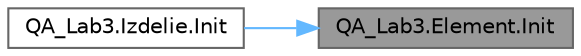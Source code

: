 digraph "QA_Lab3.Element.Init"
{
 // LATEX_PDF_SIZE
  bgcolor="transparent";
  edge [fontname=Helvetica,fontsize=10,labelfontname=Helvetica,labelfontsize=10];
  node [fontname=Helvetica,fontsize=10,shape=box,height=0.2,width=0.4];
  rankdir="RL";
  Node1 [id="Node000001",label="QA_Lab3.Element.Init",height=0.2,width=0.4,color="gray40", fillcolor="grey60", style="filled", fontcolor="black",tooltip="Метод инициализации данных элемента"];
  Node1 -> Node2 [id="edge1_Node000001_Node000002",dir="back",color="steelblue1",style="solid",tooltip=" "];
  Node2 [id="Node000002",label="QA_Lab3.Izdelie.Init",height=0.2,width=0.4,color="grey40", fillcolor="white", style="filled",URL="$class_q_a___lab3_1_1_izdelie_a71ef690ff8cb57bb737e8f1b40d63f49.html#a71ef690ff8cb57bb737e8f1b40d63f49",tooltip="Метод инициализации изделия с тремя элементами."];
}
